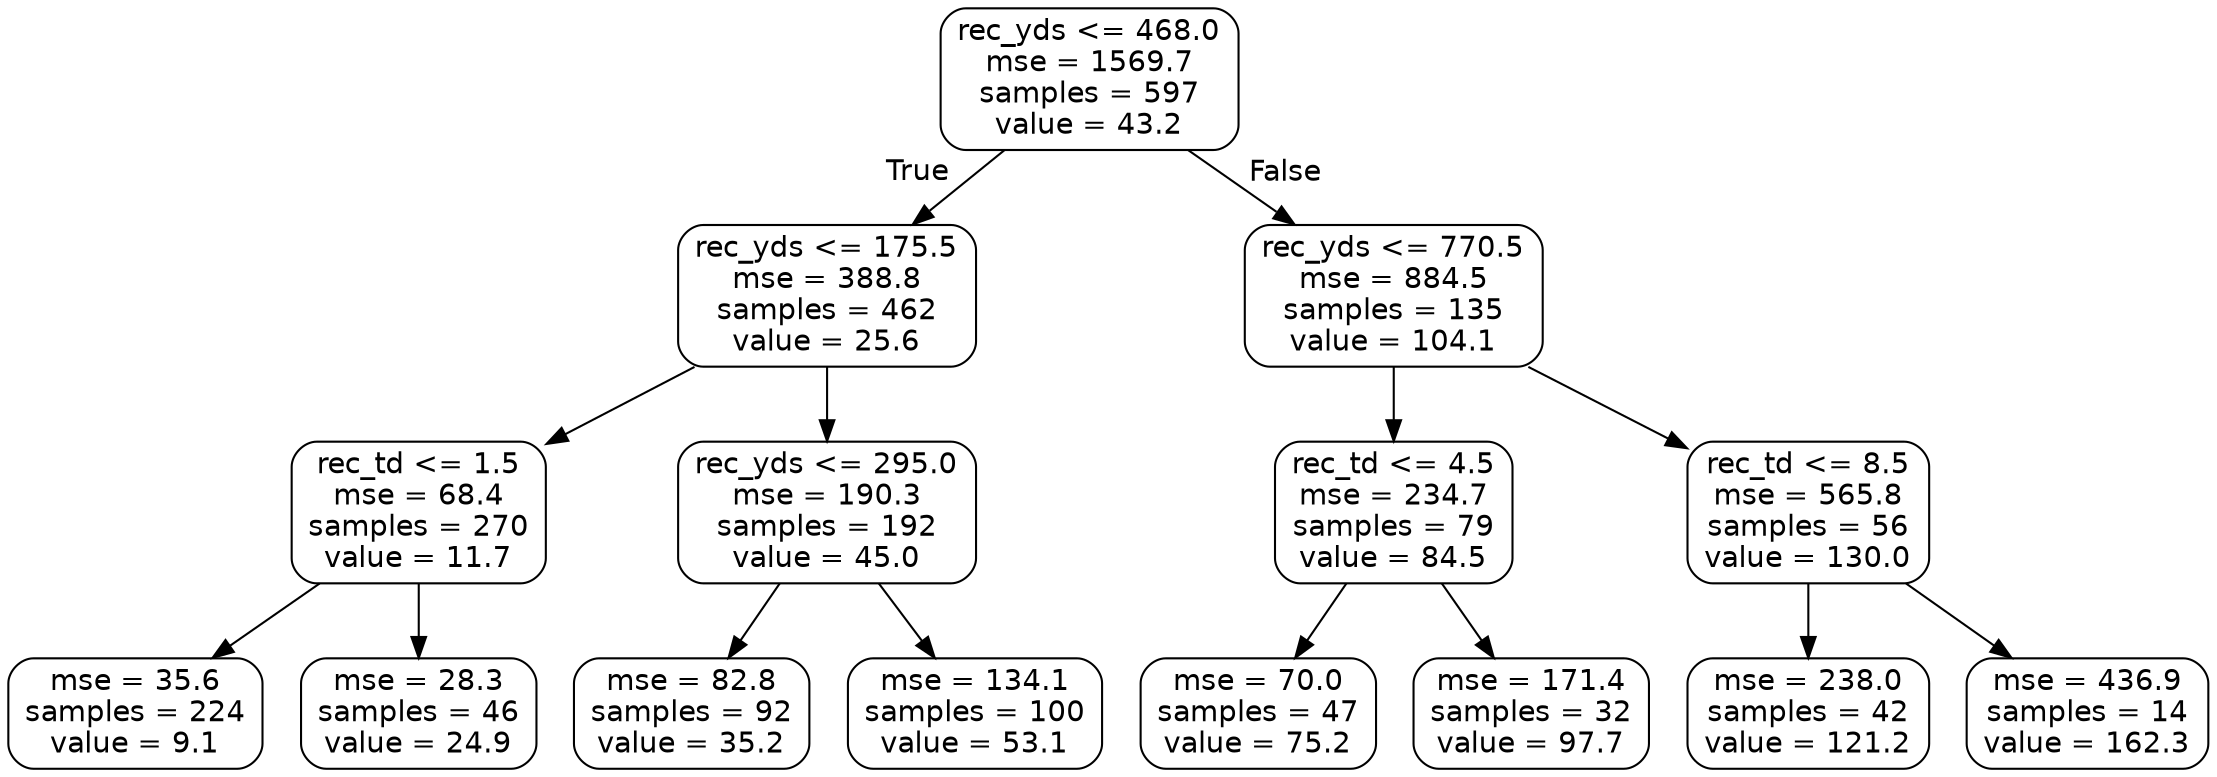 digraph Tree {
node [shape=box, style="rounded", color="black", fontname=helvetica] ;
edge [fontname=helvetica] ;
0 [label="rec_yds <= 468.0\nmse = 1569.7\nsamples = 597\nvalue = 43.2"] ;
1 [label="rec_yds <= 175.5\nmse = 388.8\nsamples = 462\nvalue = 25.6"] ;
0 -> 1 [labeldistance=2.5, labelangle=45, headlabel="True"] ;
2 [label="rec_td <= 1.5\nmse = 68.4\nsamples = 270\nvalue = 11.7"] ;
1 -> 2 ;
3 [label="mse = 35.6\nsamples = 224\nvalue = 9.1"] ;
2 -> 3 ;
4 [label="mse = 28.3\nsamples = 46\nvalue = 24.9"] ;
2 -> 4 ;
5 [label="rec_yds <= 295.0\nmse = 190.3\nsamples = 192\nvalue = 45.0"] ;
1 -> 5 ;
6 [label="mse = 82.8\nsamples = 92\nvalue = 35.2"] ;
5 -> 6 ;
7 [label="mse = 134.1\nsamples = 100\nvalue = 53.1"] ;
5 -> 7 ;
8 [label="rec_yds <= 770.5\nmse = 884.5\nsamples = 135\nvalue = 104.1"] ;
0 -> 8 [labeldistance=2.5, labelangle=-45, headlabel="False"] ;
9 [label="rec_td <= 4.5\nmse = 234.7\nsamples = 79\nvalue = 84.5"] ;
8 -> 9 ;
10 [label="mse = 70.0\nsamples = 47\nvalue = 75.2"] ;
9 -> 10 ;
11 [label="mse = 171.4\nsamples = 32\nvalue = 97.7"] ;
9 -> 11 ;
12 [label="rec_td <= 8.5\nmse = 565.8\nsamples = 56\nvalue = 130.0"] ;
8 -> 12 ;
13 [label="mse = 238.0\nsamples = 42\nvalue = 121.2"] ;
12 -> 13 ;
14 [label="mse = 436.9\nsamples = 14\nvalue = 162.3"] ;
12 -> 14 ;
}
